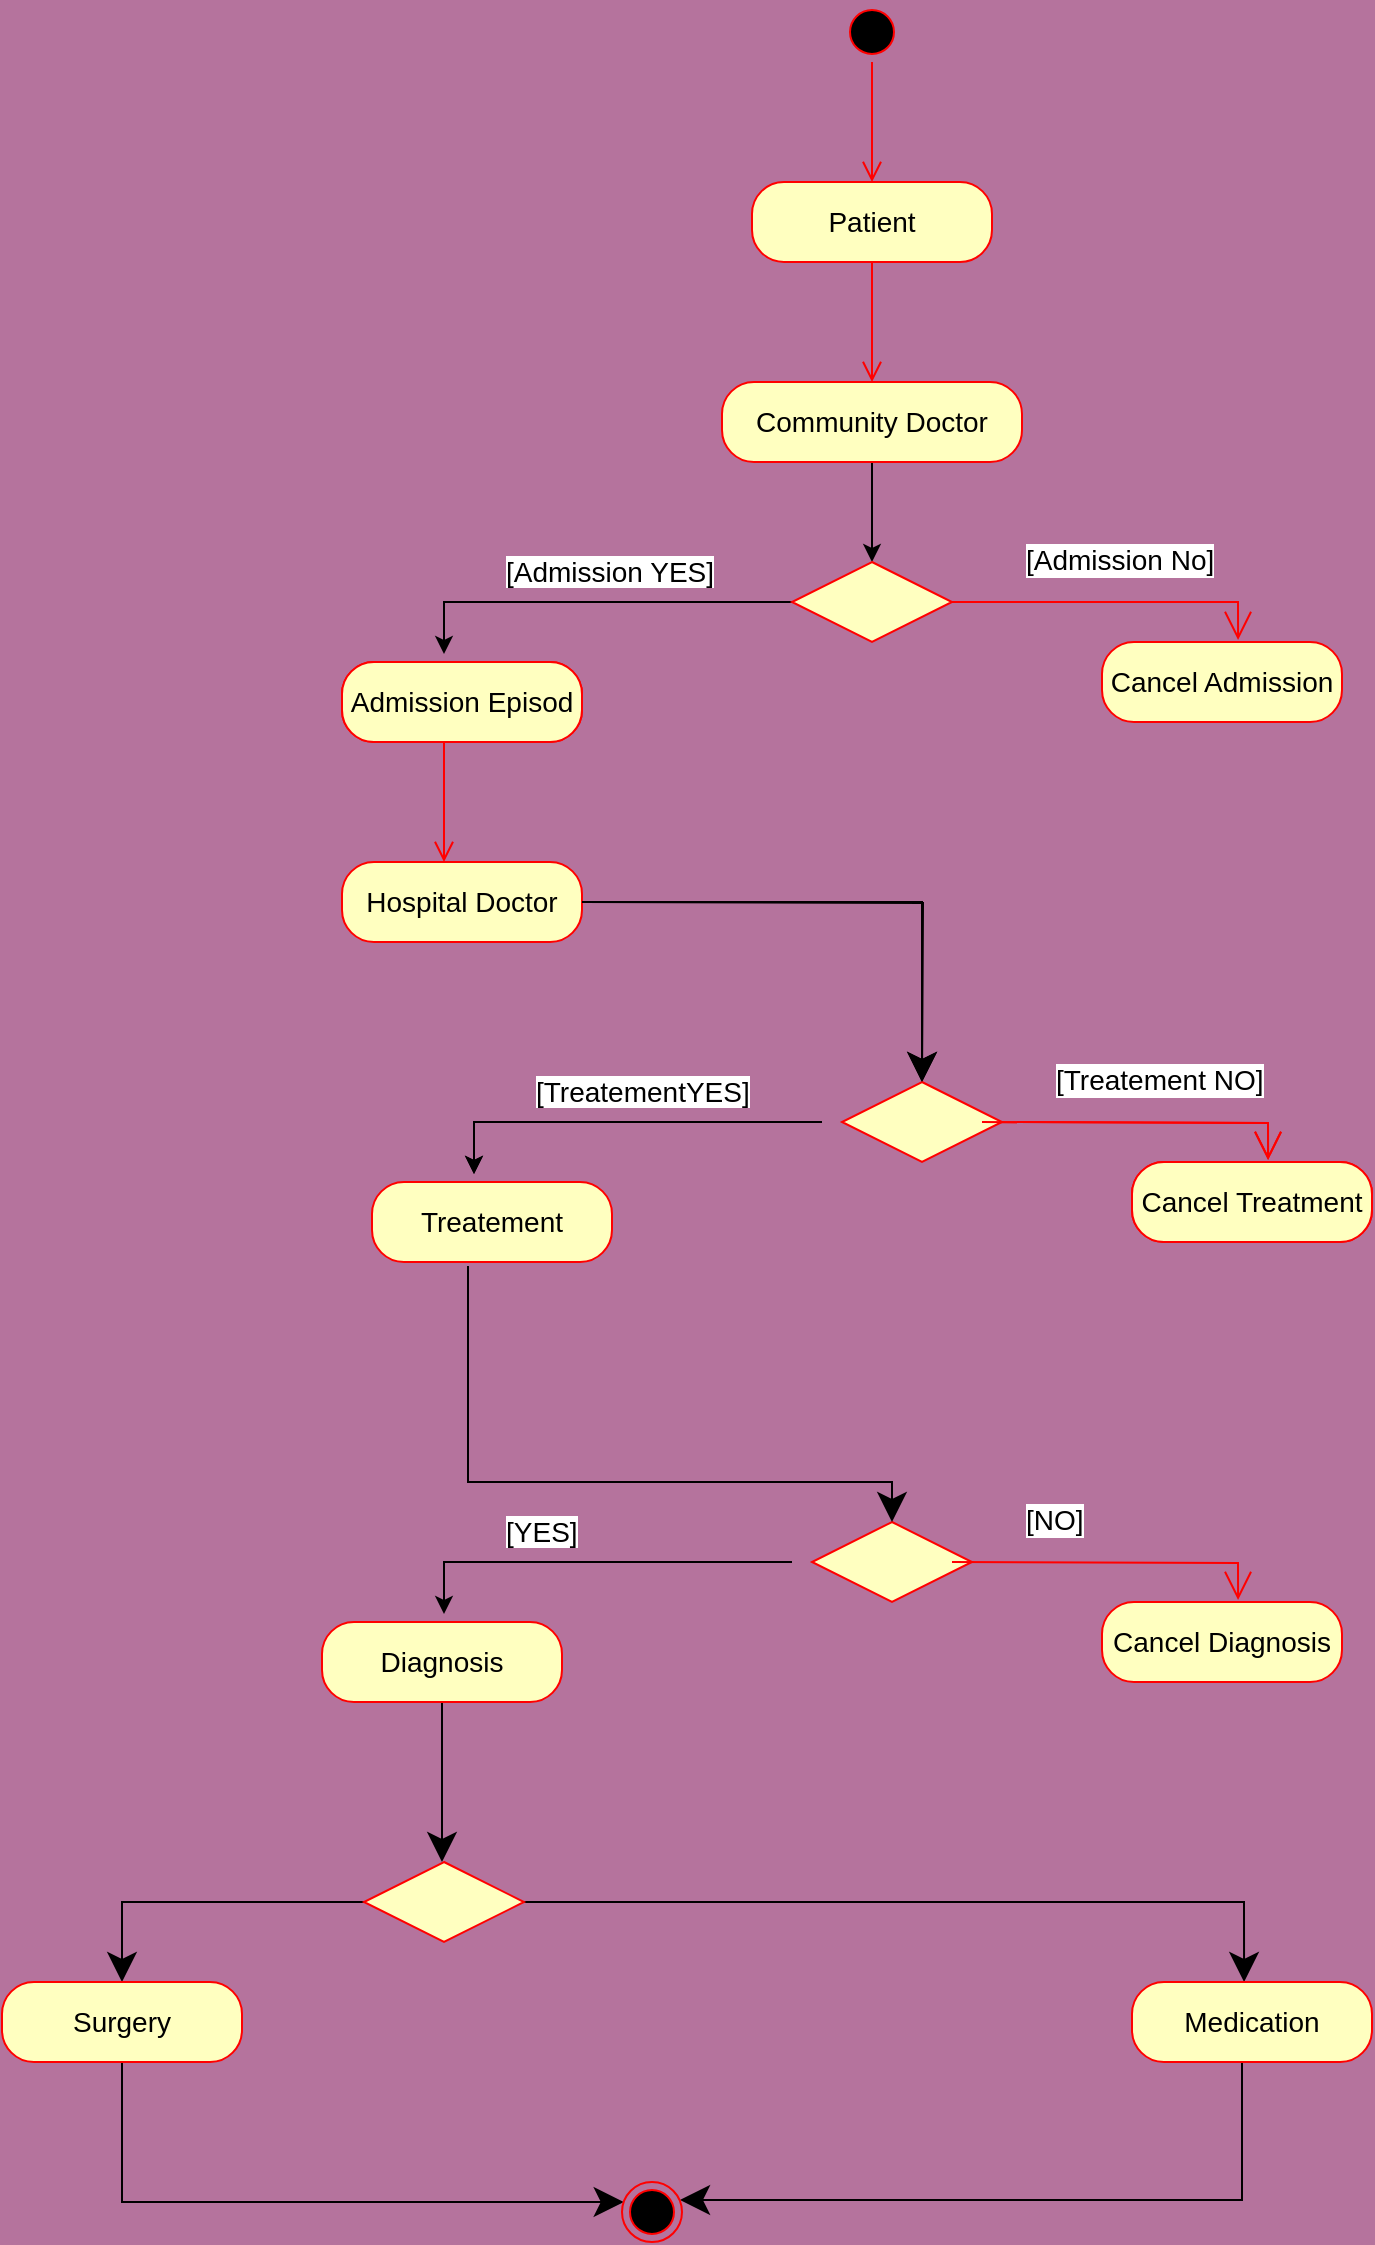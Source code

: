 <mxfile version="20.4.1" type="device"><diagram id="HQOK1cjhc4MIpcvy1tMq" name="Page-1"><mxGraphModel dx="1422" dy="737" grid="1" gridSize="10" guides="1" tooltips="1" connect="0" arrows="1" fold="1" page="1" pageScale="1" pageWidth="850" pageHeight="1100" background="#B5739D" math="0" shadow="0"><root><mxCell id="0"/><mxCell id="1" parent="0"/><mxCell id="fn2hyGPAZRXZp5wpnNMC-1" value="" style="ellipse;html=1;shape=startState;fillColor=#000000;strokeColor=#ff0000;" parent="1" vertex="1"><mxGeometry x="430" y="50" width="30" height="30" as="geometry"/></mxCell><mxCell id="fn2hyGPAZRXZp5wpnNMC-2" value="" style="edgeStyle=orthogonalEdgeStyle;html=1;verticalAlign=bottom;endArrow=open;endSize=8;strokeColor=#ff0000;rounded=0;" parent="1" source="fn2hyGPAZRXZp5wpnNMC-1" edge="1"><mxGeometry relative="1" as="geometry"><mxPoint x="445" y="140" as="targetPoint"/></mxGeometry></mxCell><mxCell id="fn2hyGPAZRXZp5wpnNMC-3" value="&lt;font style=&quot;font-size: 14px;&quot;&gt;Patient&lt;/font&gt;" style="rounded=1;whiteSpace=wrap;html=1;arcSize=40;fontColor=#000000;fillColor=#ffffc0;strokeColor=#ff0000;" parent="1" vertex="1"><mxGeometry x="385" y="140" width="120" height="40" as="geometry"/></mxCell><mxCell id="fn2hyGPAZRXZp5wpnNMC-4" value="" style="edgeStyle=orthogonalEdgeStyle;html=1;verticalAlign=bottom;endArrow=open;endSize=8;strokeColor=#ff0000;rounded=0;" parent="1" source="fn2hyGPAZRXZp5wpnNMC-3" edge="1"><mxGeometry relative="1" as="geometry"><mxPoint x="445" y="240" as="targetPoint"/></mxGeometry></mxCell><mxCell id="fn2hyGPAZRXZp5wpnNMC-21" value="" style="edgeStyle=orthogonalEdgeStyle;rounded=0;orthogonalLoop=1;jettySize=auto;html=1;" parent="1" source="fn2hyGPAZRXZp5wpnNMC-5" target="fn2hyGPAZRXZp5wpnNMC-18" edge="1"><mxGeometry relative="1" as="geometry"/></mxCell><mxCell id="fn2hyGPAZRXZp5wpnNMC-5" value="&lt;font style=&quot;font-size: 14px;&quot;&gt;Community Doctor&lt;/font&gt;" style="rounded=1;whiteSpace=wrap;html=1;arcSize=40;fontColor=#000000;fillColor=#ffffc0;strokeColor=#ff0000;" parent="1" vertex="1"><mxGeometry x="370" y="240" width="150" height="40" as="geometry"/></mxCell><mxCell id="fn2hyGPAZRXZp5wpnNMC-23" value="" style="edgeStyle=orthogonalEdgeStyle;rounded=0;orthogonalLoop=1;jettySize=auto;html=1;entryX=0.425;entryY=-0.1;entryDx=0;entryDy=0;entryPerimeter=0;" parent="1" source="fn2hyGPAZRXZp5wpnNMC-18" target="fn2hyGPAZRXZp5wpnNMC-24" edge="1"><mxGeometry relative="1" as="geometry"><mxPoint x="240" y="350" as="targetPoint"/><Array as="points"><mxPoint x="231" y="350"/></Array></mxGeometry></mxCell><mxCell id="fn2hyGPAZRXZp5wpnNMC-18" value="" style="rhombus;whiteSpace=wrap;html=1;fillColor=#ffffc0;strokeColor=#ff0000;" parent="1" vertex="1"><mxGeometry x="405" y="330" width="80" height="40" as="geometry"/></mxCell><mxCell id="fn2hyGPAZRXZp5wpnNMC-19" value="&lt;span style=&quot;font-size: 14px;&quot;&gt;[Admission No]&lt;/span&gt;" style="edgeStyle=orthogonalEdgeStyle;html=1;align=left;verticalAlign=bottom;endArrow=open;endSize=12;strokeColor=#ff0000;rounded=0;entryX=0.567;entryY=-0.025;entryDx=0;entryDy=0;entryPerimeter=0;" parent="1" source="fn2hyGPAZRXZp5wpnNMC-18" target="fn2hyGPAZRXZp5wpnNMC-26" edge="1"><mxGeometry x="-0.568" y="10" relative="1" as="geometry"><mxPoint x="630" y="350" as="targetPoint"/><mxPoint as="offset"/></mxGeometry></mxCell><mxCell id="fn2hyGPAZRXZp5wpnNMC-24" value="&lt;font style=&quot;font-size: 14px;&quot;&gt;Admission Episod&lt;/font&gt;" style="rounded=1;whiteSpace=wrap;html=1;arcSize=40;fontColor=#000000;fillColor=#ffffc0;strokeColor=#ff0000;" parent="1" vertex="1"><mxGeometry x="180" y="380" width="120" height="40" as="geometry"/></mxCell><mxCell id="fn2hyGPAZRXZp5wpnNMC-25" value="" style="edgeStyle=orthogonalEdgeStyle;html=1;verticalAlign=bottom;endArrow=open;endSize=8;strokeColor=#ff0000;rounded=0;" parent="1" edge="1"><mxGeometry relative="1" as="geometry"><mxPoint x="231" y="480" as="targetPoint"/><mxPoint x="231" y="420" as="sourcePoint"/></mxGeometry></mxCell><mxCell id="fn2hyGPAZRXZp5wpnNMC-26" value="&lt;font style=&quot;font-size: 14px;&quot;&gt;Cancel Admission&lt;/font&gt;" style="rounded=1;whiteSpace=wrap;html=1;arcSize=40;fontColor=#000000;fillColor=#ffffc0;strokeColor=#ff0000;" parent="1" vertex="1"><mxGeometry x="560" y="370" width="120" height="40" as="geometry"/></mxCell><mxCell id="fn2hyGPAZRXZp5wpnNMC-28" value="&lt;span style=&quot;color: rgb(0, 0, 0); font-family: Helvetica; font-size: 14px; font-style: normal; font-variant-ligatures: normal; font-variant-caps: normal; font-weight: 400; letter-spacing: normal; orphans: 2; text-align: left; text-indent: 0px; text-transform: none; widows: 2; word-spacing: 0px; -webkit-text-stroke-width: 0px; background-color: rgb(255, 255, 255); text-decoration-thickness: initial; text-decoration-style: initial; text-decoration-color: initial; float: none; display: inline !important;&quot;&gt;[Admission YES]&lt;/span&gt;" style="text;whiteSpace=wrap;html=1;fontSize=14;" parent="1" vertex="1"><mxGeometry x="260" y="320" width="130" height="40" as="geometry"/></mxCell><mxCell id="fn2hyGPAZRXZp5wpnNMC-38" value="" style="edgeStyle=orthogonalEdgeStyle;rounded=0;orthogonalLoop=1;jettySize=auto;html=1;fontSize=14;endSize=12;entryX=0.5;entryY=0;entryDx=0;entryDy=0;entryPerimeter=0;" parent="1" source="fn2hyGPAZRXZp5wpnNMC-29" target="fn2hyGPAZRXZp5wpnNMC-37" edge="1"><mxGeometry relative="1" as="geometry"/></mxCell><mxCell id="fn2hyGPAZRXZp5wpnNMC-29" value="&lt;font style=&quot;font-size: 14px;&quot;&gt;Hospital Doctor&lt;/font&gt;" style="rounded=1;whiteSpace=wrap;html=1;arcSize=40;fontColor=#000000;fillColor=#ffffc0;strokeColor=#ff0000;" parent="1" vertex="1"><mxGeometry x="180" y="480" width="120" height="40" as="geometry"/></mxCell><mxCell id="fn2hyGPAZRXZp5wpnNMC-30" value="&lt;font style=&quot;font-size: 14px;&quot;&gt;Admission Episod&lt;/font&gt;" style="rounded=1;whiteSpace=wrap;html=1;arcSize=40;fontColor=#000000;fillColor=#ffffc0;strokeColor=#ff0000;" parent="1" vertex="1"><mxGeometry x="180" y="380" width="120" height="40" as="geometry"/></mxCell><mxCell id="fn2hyGPAZRXZp5wpnNMC-31" value="&lt;span style=&quot;color: rgb(0, 0, 0); font-family: Helvetica; font-size: 14px; font-style: normal; font-variant-ligatures: normal; font-variant-caps: normal; font-weight: 400; letter-spacing: normal; orphans: 2; text-align: left; text-indent: 0px; text-transform: none; widows: 2; word-spacing: 0px; -webkit-text-stroke-width: 0px; background-color: rgb(255, 255, 255); text-decoration-thickness: initial; text-decoration-style: initial; text-decoration-color: initial; float: none; display: inline !important;&quot;&gt;[Admission YES]&lt;/span&gt;" style="text;whiteSpace=wrap;html=1;fontSize=14;" parent="1" vertex="1"><mxGeometry x="260" y="320" width="130" height="40" as="geometry"/></mxCell><mxCell id="fn2hyGPAZRXZp5wpnNMC-32" value="" style="edgeStyle=orthogonalEdgeStyle;rounded=0;orthogonalLoop=1;jettySize=auto;html=1;entryX=0.425;entryY=-0.1;entryDx=0;entryDy=0;entryPerimeter=0;" parent="1" edge="1"><mxGeometry relative="1" as="geometry"><mxPoint x="420" y="610" as="sourcePoint"/><mxPoint x="246" y="636" as="targetPoint"/><Array as="points"><mxPoint x="246" y="610"/></Array></mxGeometry></mxCell><mxCell id="fn2hyGPAZRXZp5wpnNMC-33" value="&lt;span style=&quot;font-size: 14px;&quot;&gt;[Treatement NO]&lt;/span&gt;" style="edgeStyle=orthogonalEdgeStyle;html=1;align=left;verticalAlign=bottom;endArrow=open;endSize=12;strokeColor=#ff0000;rounded=0;entryX=0.567;entryY=-0.025;entryDx=0;entryDy=0;entryPerimeter=0;" parent="1" target="fn2hyGPAZRXZp5wpnNMC-34" edge="1"><mxGeometry x="-0.568" y="10" relative="1" as="geometry"><mxPoint x="645" y="610" as="targetPoint"/><mxPoint x="500" y="610" as="sourcePoint"/><mxPoint as="offset"/></mxGeometry></mxCell><mxCell id="fn2hyGPAZRXZp5wpnNMC-34" value="&lt;font style=&quot;font-size: 14px;&quot;&gt;Cancel Treatment&lt;/font&gt;" style="rounded=1;whiteSpace=wrap;html=1;arcSize=40;fontColor=#000000;fillColor=#ffffc0;strokeColor=#ff0000;" parent="1" vertex="1"><mxGeometry x="575" y="630" width="120" height="40" as="geometry"/></mxCell><mxCell id="fn2hyGPAZRXZp5wpnNMC-35" value="&lt;font style=&quot;font-size: 14px;&quot;&gt;Treatement&lt;/font&gt;" style="rounded=1;whiteSpace=wrap;html=1;arcSize=40;fontColor=#000000;fillColor=#ffffc0;strokeColor=#ff0000;" parent="1" vertex="1"><mxGeometry x="195" y="640" width="120" height="40" as="geometry"/></mxCell><mxCell id="fn2hyGPAZRXZp5wpnNMC-36" value="&lt;span style=&quot;color: rgb(0, 0, 0); font-family: Helvetica; font-size: 14px; font-style: normal; font-variant-ligatures: normal; font-variant-caps: normal; font-weight: 400; letter-spacing: normal; orphans: 2; text-align: left; text-indent: 0px; text-transform: none; widows: 2; word-spacing: 0px; -webkit-text-stroke-width: 0px; background-color: rgb(255, 255, 255); text-decoration-thickness: initial; text-decoration-style: initial; text-decoration-color: initial; float: none; display: inline !important;&quot;&gt;[TreatementYES]&lt;/span&gt;" style="text;whiteSpace=wrap;html=1;fontSize=14;" parent="1" vertex="1"><mxGeometry x="275" y="580" width="130" height="40" as="geometry"/></mxCell><mxCell id="fn2hyGPAZRXZp5wpnNMC-37" value="" style="rhombus;whiteSpace=wrap;html=1;fillColor=#ffffc0;strokeColor=#ff0000;" parent="1" vertex="1"><mxGeometry x="430" y="590" width="80" height="40" as="geometry"/></mxCell><mxCell id="fn2hyGPAZRXZp5wpnNMC-39" value="" style="edgeStyle=orthogonalEdgeStyle;rounded=0;orthogonalLoop=1;jettySize=auto;html=1;fontSize=14;endSize=12;entryX=0.5;entryY=0;entryDx=0;entryDy=0;entryPerimeter=0;" parent="1" edge="1"><mxGeometry relative="1" as="geometry"><mxPoint x="300" y="500" as="sourcePoint"/><mxPoint x="470" y="590" as="targetPoint"/></mxGeometry></mxCell><mxCell id="fn2hyGPAZRXZp5wpnNMC-40" value="&lt;span style=&quot;color: rgb(0, 0, 0); font-family: Helvetica; font-size: 14px; font-style: normal; font-variant-ligatures: normal; font-variant-caps: normal; font-weight: 400; letter-spacing: normal; orphans: 2; text-align: left; text-indent: 0px; text-transform: none; widows: 2; word-spacing: 0px; -webkit-text-stroke-width: 0px; background-color: rgb(255, 255, 255); text-decoration-thickness: initial; text-decoration-style: initial; text-decoration-color: initial; float: none; display: inline !important;&quot;&gt;[TreatementYES]&lt;/span&gt;" style="text;whiteSpace=wrap;html=1;fontSize=14;" parent="1" vertex="1"><mxGeometry x="275" y="580" width="130" height="40" as="geometry"/></mxCell><mxCell id="fn2hyGPAZRXZp5wpnNMC-41" value="&lt;span style=&quot;font-size: 14px;&quot;&gt;[Treatement NO]&lt;/span&gt;" style="edgeStyle=orthogonalEdgeStyle;html=1;align=left;verticalAlign=bottom;endArrow=open;endSize=12;strokeColor=#ff0000;rounded=0;entryX=0.567;entryY=-0.025;entryDx=0;entryDy=0;entryPerimeter=0;" parent="1" target="fn2hyGPAZRXZp5wpnNMC-43" edge="1"><mxGeometry x="-0.568" y="10" relative="1" as="geometry"><mxPoint x="645" y="610" as="targetPoint"/><mxPoint x="500" y="610" as="sourcePoint"/><mxPoint as="offset"/></mxGeometry></mxCell><mxCell id="fn2hyGPAZRXZp5wpnNMC-42" value="" style="edgeStyle=orthogonalEdgeStyle;rounded=0;orthogonalLoop=1;jettySize=auto;html=1;entryX=0.425;entryY=-0.1;entryDx=0;entryDy=0;entryPerimeter=0;" parent="1" edge="1"><mxGeometry relative="1" as="geometry"><mxPoint x="420" y="610" as="sourcePoint"/><mxPoint x="246" y="636" as="targetPoint"/><Array as="points"><mxPoint x="246" y="610"/></Array></mxGeometry></mxCell><mxCell id="fn2hyGPAZRXZp5wpnNMC-43" value="&lt;font style=&quot;font-size: 14px;&quot;&gt;Cancel Treatment&lt;/font&gt;" style="rounded=1;whiteSpace=wrap;html=1;arcSize=40;fontColor=#000000;fillColor=#ffffc0;strokeColor=#ff0000;" parent="1" vertex="1"><mxGeometry x="575" y="630" width="120" height="40" as="geometry"/></mxCell><mxCell id="fn2hyGPAZRXZp5wpnNMC-44" value="" style="rhombus;whiteSpace=wrap;html=1;fillColor=#ffffc0;strokeColor=#ff0000;" parent="1" vertex="1"><mxGeometry x="415" y="810" width="80" height="40" as="geometry"/></mxCell><mxCell id="fn2hyGPAZRXZp5wpnNMC-45" value="" style="edgeStyle=orthogonalEdgeStyle;rounded=0;orthogonalLoop=1;jettySize=auto;html=1;fontSize=14;endSize=12;entryX=0.5;entryY=0;entryDx=0;entryDy=0;entryPerimeter=0;exitX=0.4;exitY=1.05;exitDx=0;exitDy=0;exitPerimeter=0;" parent="1" source="fn2hyGPAZRXZp5wpnNMC-35" edge="1"><mxGeometry relative="1" as="geometry"><mxPoint x="285" y="720" as="sourcePoint"/><mxPoint x="455" y="810" as="targetPoint"/><Array as="points"><mxPoint x="243" y="790"/><mxPoint x="455" y="790"/></Array></mxGeometry></mxCell><mxCell id="fn2hyGPAZRXZp5wpnNMC-46" value="&lt;span style=&quot;color: rgb(0, 0, 0); font-family: Helvetica; font-size: 14px; font-style: normal; font-variant-ligatures: normal; font-variant-caps: normal; font-weight: 400; letter-spacing: normal; orphans: 2; text-align: left; text-indent: 0px; text-transform: none; widows: 2; word-spacing: 0px; -webkit-text-stroke-width: 0px; background-color: rgb(255, 255, 255); text-decoration-thickness: initial; text-decoration-style: initial; text-decoration-color: initial; float: none; display: inline !important;&quot;&gt;[YES]&lt;/span&gt;" style="text;whiteSpace=wrap;html=1;fontSize=14;" parent="1" vertex="1"><mxGeometry x="260" y="800" width="130" height="40" as="geometry"/></mxCell><mxCell id="fn2hyGPAZRXZp5wpnNMC-47" value="&lt;span style=&quot;font-size: 14px;&quot;&gt;[NO]&lt;/span&gt;" style="edgeStyle=orthogonalEdgeStyle;html=1;align=left;verticalAlign=bottom;endArrow=open;endSize=12;strokeColor=#ff0000;rounded=0;entryX=0.567;entryY=-0.025;entryDx=0;entryDy=0;entryPerimeter=0;" parent="1" target="fn2hyGPAZRXZp5wpnNMC-49" edge="1"><mxGeometry x="-0.568" y="10" relative="1" as="geometry"><mxPoint x="630" y="830" as="targetPoint"/><mxPoint x="485" y="830" as="sourcePoint"/><mxPoint as="offset"/></mxGeometry></mxCell><mxCell id="fn2hyGPAZRXZp5wpnNMC-48" value="" style="edgeStyle=orthogonalEdgeStyle;rounded=0;orthogonalLoop=1;jettySize=auto;html=1;entryX=0.425;entryY=-0.1;entryDx=0;entryDy=0;entryPerimeter=0;" parent="1" edge="1"><mxGeometry relative="1" as="geometry"><mxPoint x="405" y="830" as="sourcePoint"/><mxPoint x="231" y="856" as="targetPoint"/><Array as="points"><mxPoint x="231" y="830"/></Array></mxGeometry></mxCell><mxCell id="fn2hyGPAZRXZp5wpnNMC-49" value="&lt;font style=&quot;font-size: 14px;&quot;&gt;Cancel Diagnosis&lt;/font&gt;" style="rounded=1;whiteSpace=wrap;html=1;arcSize=40;fontColor=#000000;fillColor=#ffffc0;strokeColor=#ff0000;" parent="1" vertex="1"><mxGeometry x="560" y="850" width="120" height="40" as="geometry"/></mxCell><mxCell id="fn2hyGPAZRXZp5wpnNMC-52" value="" style="edgeStyle=orthogonalEdgeStyle;rounded=0;orthogonalLoop=1;jettySize=auto;html=1;fontSize=14;endSize=12;" parent="1" source="fn2hyGPAZRXZp5wpnNMC-50" edge="1"><mxGeometry relative="1" as="geometry"><mxPoint x="230" y="980" as="targetPoint"/></mxGeometry></mxCell><mxCell id="fn2hyGPAZRXZp5wpnNMC-50" value="&lt;span style=&quot;font-size: 14px;&quot;&gt;Diagnosis&lt;/span&gt;" style="rounded=1;whiteSpace=wrap;html=1;arcSize=40;fontColor=#000000;fillColor=#ffffc0;strokeColor=#ff0000;" parent="1" vertex="1"><mxGeometry x="170" y="860" width="120" height="40" as="geometry"/></mxCell><mxCell id="fn2hyGPAZRXZp5wpnNMC-55" value="" style="edgeStyle=orthogonalEdgeStyle;rounded=0;orthogonalLoop=1;jettySize=auto;html=1;fontSize=14;endSize=12;entryX=0.467;entryY=0;entryDx=0;entryDy=0;entryPerimeter=0;" parent="1" source="fn2hyGPAZRXZp5wpnNMC-53" target="fn2hyGPAZRXZp5wpnNMC-56" edge="1"><mxGeometry relative="1" as="geometry"><mxPoint x="630" y="1000" as="targetPoint"/></mxGeometry></mxCell><mxCell id="fn2hyGPAZRXZp5wpnNMC-58" value="" style="edgeStyle=orthogonalEdgeStyle;rounded=0;orthogonalLoop=1;jettySize=auto;html=1;fontSize=14;endSize=12;entryX=0.5;entryY=0;entryDx=0;entryDy=0;entryPerimeter=0;" parent="1" source="fn2hyGPAZRXZp5wpnNMC-53" target="fn2hyGPAZRXZp5wpnNMC-59" edge="1"><mxGeometry relative="1" as="geometry"><mxPoint x="150" y="1000" as="targetPoint"/></mxGeometry></mxCell><mxCell id="fn2hyGPAZRXZp5wpnNMC-53" value="" style="rhombus;whiteSpace=wrap;html=1;fillColor=#ffffc0;strokeColor=#ff0000;" parent="1" vertex="1"><mxGeometry x="191" y="980" width="80" height="40" as="geometry"/></mxCell><mxCell id="fn2hyGPAZRXZp5wpnNMC-62" value="" style="edgeStyle=orthogonalEdgeStyle;rounded=0;orthogonalLoop=1;jettySize=auto;html=1;fontSize=14;endSize=12;entryX=0.967;entryY=0.3;entryDx=0;entryDy=0;entryPerimeter=0;" parent="1" source="fn2hyGPAZRXZp5wpnNMC-56" target="fn2hyGPAZRXZp5wpnNMC-60" edge="1"><mxGeometry relative="1" as="geometry"><mxPoint x="635" y="1160" as="targetPoint"/><Array as="points"><mxPoint x="630" y="1149"/></Array></mxGeometry></mxCell><mxCell id="fn2hyGPAZRXZp5wpnNMC-56" value="&lt;font style=&quot;font-size: 14px;&quot;&gt;Medication&lt;/font&gt;" style="rounded=1;whiteSpace=wrap;html=1;arcSize=40;fontColor=#000000;fillColor=#ffffc0;strokeColor=#ff0000;" parent="1" vertex="1"><mxGeometry x="575" y="1040" width="120" height="40" as="geometry"/></mxCell><mxCell id="fn2hyGPAZRXZp5wpnNMC-64" value="" style="edgeStyle=orthogonalEdgeStyle;rounded=0;orthogonalLoop=1;jettySize=auto;html=1;fontSize=14;endSize=12;" parent="1" source="fn2hyGPAZRXZp5wpnNMC-59" target="fn2hyGPAZRXZp5wpnNMC-60" edge="1"><mxGeometry relative="1" as="geometry"><mxPoint x="70" y="1150" as="targetPoint"/><Array as="points"><mxPoint x="70" y="1150"/></Array></mxGeometry></mxCell><mxCell id="fn2hyGPAZRXZp5wpnNMC-59" value="&lt;span style=&quot;font-size: 14px;&quot;&gt;Surgery&lt;/span&gt;" style="rounded=1;whiteSpace=wrap;html=1;arcSize=40;fontColor=#000000;fillColor=#ffffc0;strokeColor=#ff0000;" parent="1" vertex="1"><mxGeometry x="10" y="1040" width="120" height="40" as="geometry"/></mxCell><mxCell id="fn2hyGPAZRXZp5wpnNMC-60" value="" style="ellipse;html=1;shape=endState;fillColor=#000000;strokeColor=#ff0000;fontSize=14;" parent="1" vertex="1"><mxGeometry x="320" y="1140" width="30" height="30" as="geometry"/></mxCell></root></mxGraphModel></diagram></mxfile>
